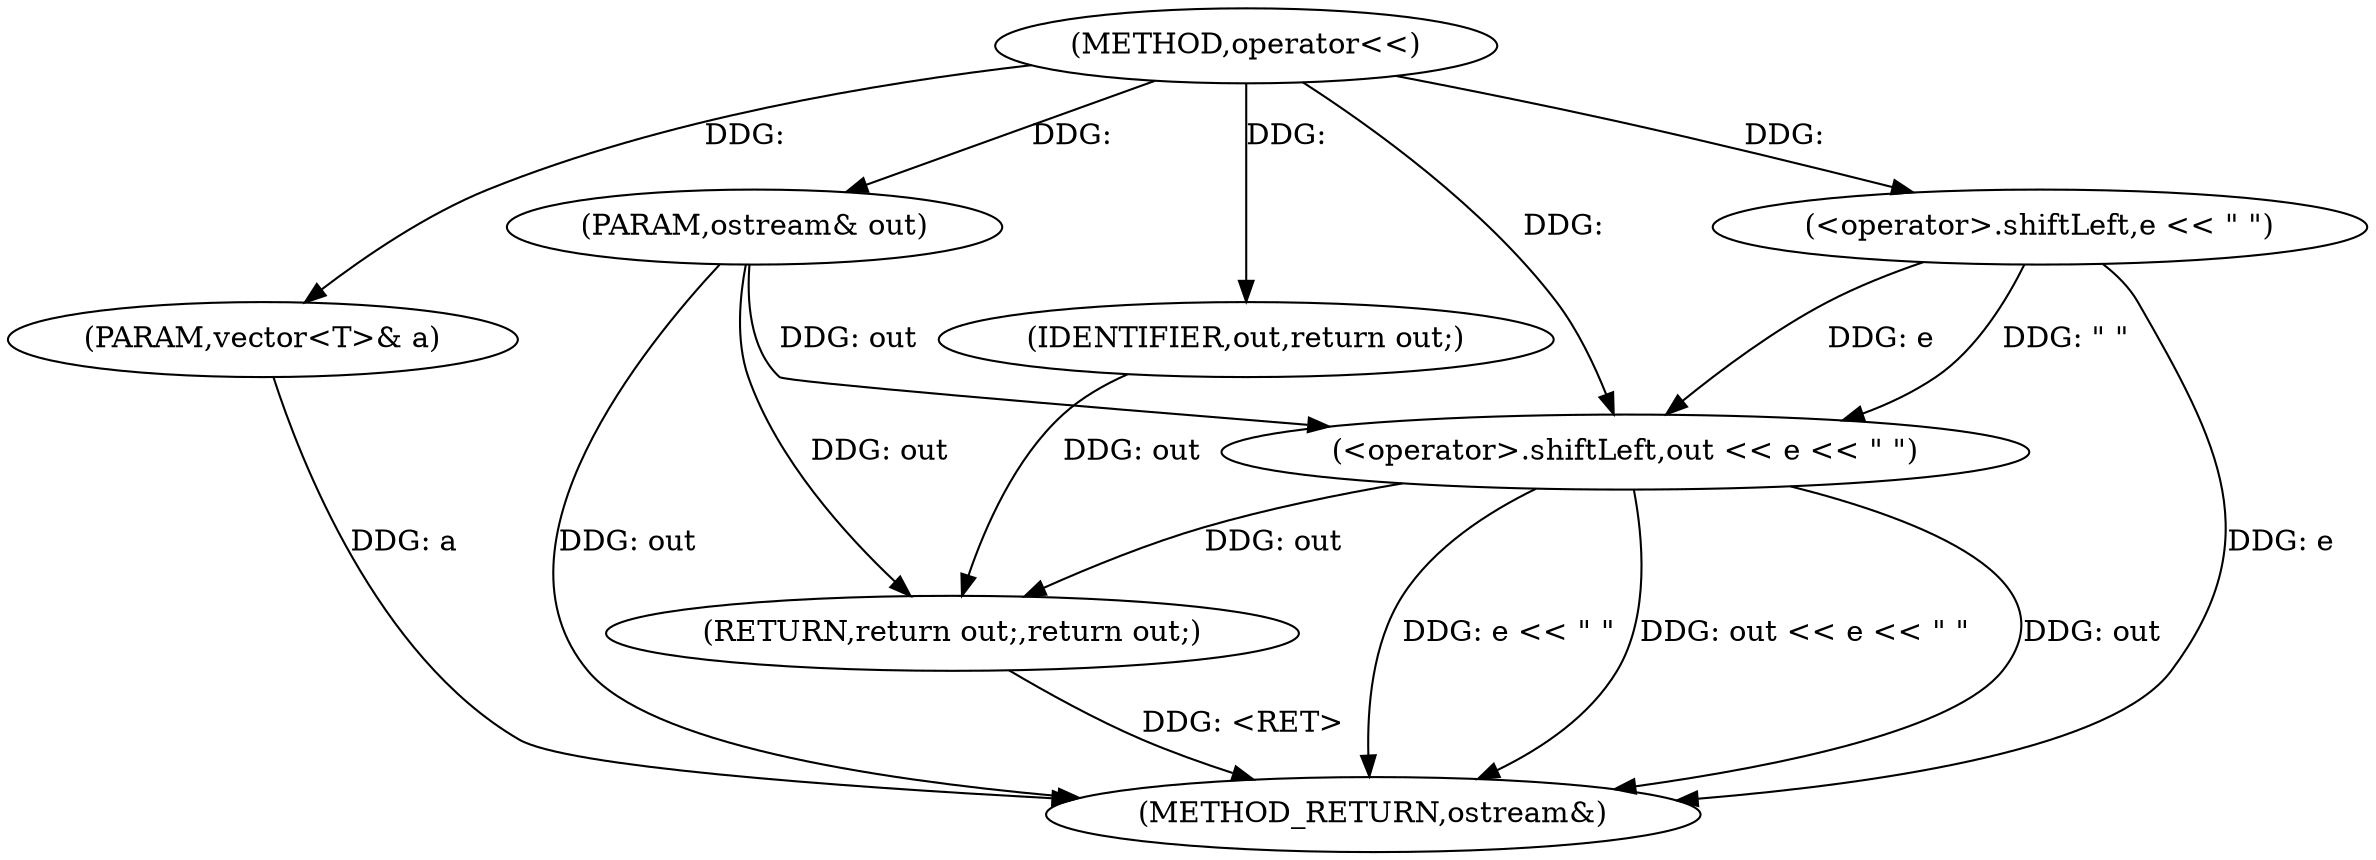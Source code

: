 digraph "operator<<" {  
"1000172" [label = "(METHOD,operator<<)" ]
"1000184" [label = "(METHOD_RETURN,ostream&)" ]
"1000173" [label = "(PARAM,ostream& out)" ]
"1000174" [label = "(PARAM,vector<T>& a)" ]
"1000177" [label = "(<operator>.shiftLeft,out << e << \" \")" ]
"1000182" [label = "(RETURN,return out;,return out;)" ]
"1000183" [label = "(IDENTIFIER,out,return out;)" ]
"1000179" [label = "(<operator>.shiftLeft,e << \" \")" ]
  "1000173" -> "1000184"  [ label = "DDG: out"] 
  "1000174" -> "1000184"  [ label = "DDG: a"] 
  "1000177" -> "1000184"  [ label = "DDG: out"] 
  "1000177" -> "1000184"  [ label = "DDG: e << \" \""] 
  "1000177" -> "1000184"  [ label = "DDG: out << e << \" \""] 
  "1000182" -> "1000184"  [ label = "DDG: <RET>"] 
  "1000179" -> "1000184"  [ label = "DDG: e"] 
  "1000172" -> "1000173"  [ label = "DDG: "] 
  "1000172" -> "1000174"  [ label = "DDG: "] 
  "1000183" -> "1000182"  [ label = "DDG: out"] 
  "1000177" -> "1000182"  [ label = "DDG: out"] 
  "1000173" -> "1000182"  [ label = "DDG: out"] 
  "1000173" -> "1000177"  [ label = "DDG: out"] 
  "1000172" -> "1000177"  [ label = "DDG: "] 
  "1000179" -> "1000177"  [ label = "DDG: e"] 
  "1000179" -> "1000177"  [ label = "DDG: \" \""] 
  "1000172" -> "1000183"  [ label = "DDG: "] 
  "1000172" -> "1000179"  [ label = "DDG: "] 
}
